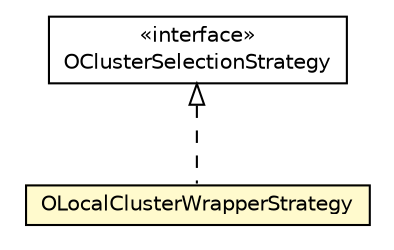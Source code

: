 #!/usr/local/bin/dot
#
# Class diagram 
# Generated by UMLGraph version R5_6-24-gf6e263 (http://www.umlgraph.org/)
#

digraph G {
	edge [fontname="Helvetica",fontsize=10,labelfontname="Helvetica",labelfontsize=10];
	node [fontname="Helvetica",fontsize=10,shape=plaintext];
	nodesep=0.25;
	ranksep=0.5;
	// com.orientechnologies.orient.core.metadata.schema.clusterselection.OClusterSelectionStrategy
	c2311010 [label=<<table title="com.orientechnologies.orient.core.metadata.schema.clusterselection.OClusterSelectionStrategy" border="0" cellborder="1" cellspacing="0" cellpadding="2" port="p" href="../../../core/metadata/schema/clusterselection/OClusterSelectionStrategy.html">
		<tr><td><table border="0" cellspacing="0" cellpadding="1">
<tr><td align="center" balign="center"> &#171;interface&#187; </td></tr>
<tr><td align="center" balign="center"> OClusterSelectionStrategy </td></tr>
		</table></td></tr>
		</table>>, URL="../../../core/metadata/schema/clusterselection/OClusterSelectionStrategy.html", fontname="Helvetica", fontcolor="black", fontsize=10.0];
	// com.orientechnologies.orient.server.distributed.impl.OLocalClusterWrapperStrategy
	c2312445 [label=<<table title="com.orientechnologies.orient.server.distributed.impl.OLocalClusterWrapperStrategy" border="0" cellborder="1" cellspacing="0" cellpadding="2" port="p" bgcolor="lemonChiffon" href="./OLocalClusterWrapperStrategy.html">
		<tr><td><table border="0" cellspacing="0" cellpadding="1">
<tr><td align="center" balign="center"> OLocalClusterWrapperStrategy </td></tr>
		</table></td></tr>
		</table>>, URL="./OLocalClusterWrapperStrategy.html", fontname="Helvetica", fontcolor="black", fontsize=10.0];
	//com.orientechnologies.orient.server.distributed.impl.OLocalClusterWrapperStrategy implements com.orientechnologies.orient.core.metadata.schema.clusterselection.OClusterSelectionStrategy
	c2311010:p -> c2312445:p [dir=back,arrowtail=empty,style=dashed];
}

